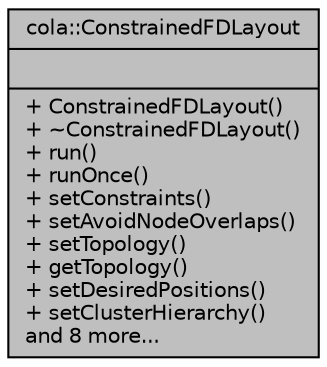 digraph "cola::ConstrainedFDLayout"
{
  edge [fontname="Helvetica",fontsize="10",labelfontname="Helvetica",labelfontsize="10"];
  node [fontname="Helvetica",fontsize="10",shape=record];
  Node1 [label="{cola::ConstrainedFDLayout\n||+ ConstrainedFDLayout()\l+ ~ConstrainedFDLayout()\l+ run()\l+ runOnce()\l+ setConstraints()\l+ setAvoidNodeOverlaps()\l+ setTopology()\l+ getTopology()\l+ setDesiredPositions()\l+ setClusterHierarchy()\land 8 more...\l}",height=0.2,width=0.4,color="black", fillcolor="grey75", style="filled", fontcolor="black"];
}
